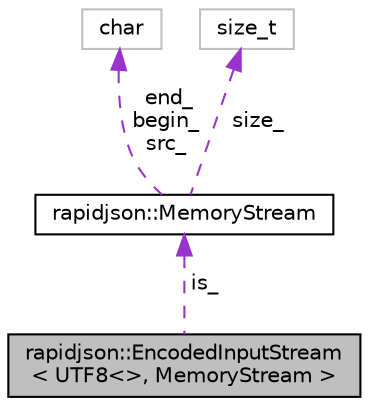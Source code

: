 digraph "rapidjson::EncodedInputStream&lt; UTF8&lt;&gt;, MemoryStream &gt;"
{
 // INTERACTIVE_SVG=YES
 // LATEX_PDF_SIZE
  edge [fontname="Helvetica",fontsize="10",labelfontname="Helvetica",labelfontsize="10"];
  node [fontname="Helvetica",fontsize="10",shape=record];
  Node1 [label="rapidjson::EncodedInputStream\l\< UTF8\<\>, MemoryStream \>",height=0.2,width=0.4,color="black", fillcolor="grey75", style="filled", fontcolor="black",tooltip="Specialized for UTF8 MemoryStream."];
  Node2 -> Node1 [dir="back",color="darkorchid3",fontsize="10",style="dashed",label=" is_" ,fontname="Helvetica"];
  Node2 [label="rapidjson::MemoryStream",height=0.2,width=0.4,color="black", fillcolor="white", style="filled",URL="$structrapidjson_1_1_memory_stream.html",tooltip="Represents an in-memory input byte stream."];
  Node3 -> Node2 [dir="back",color="darkorchid3",fontsize="10",style="dashed",label=" end_\nbegin_\nsrc_" ,fontname="Helvetica"];
  Node3 [label="char",height=0.2,width=0.4,color="grey75", fillcolor="white", style="filled",tooltip=" "];
  Node4 -> Node2 [dir="back",color="darkorchid3",fontsize="10",style="dashed",label=" size_" ,fontname="Helvetica"];
  Node4 [label="size_t",height=0.2,width=0.4,color="grey75", fillcolor="white", style="filled",tooltip=" "];
}
